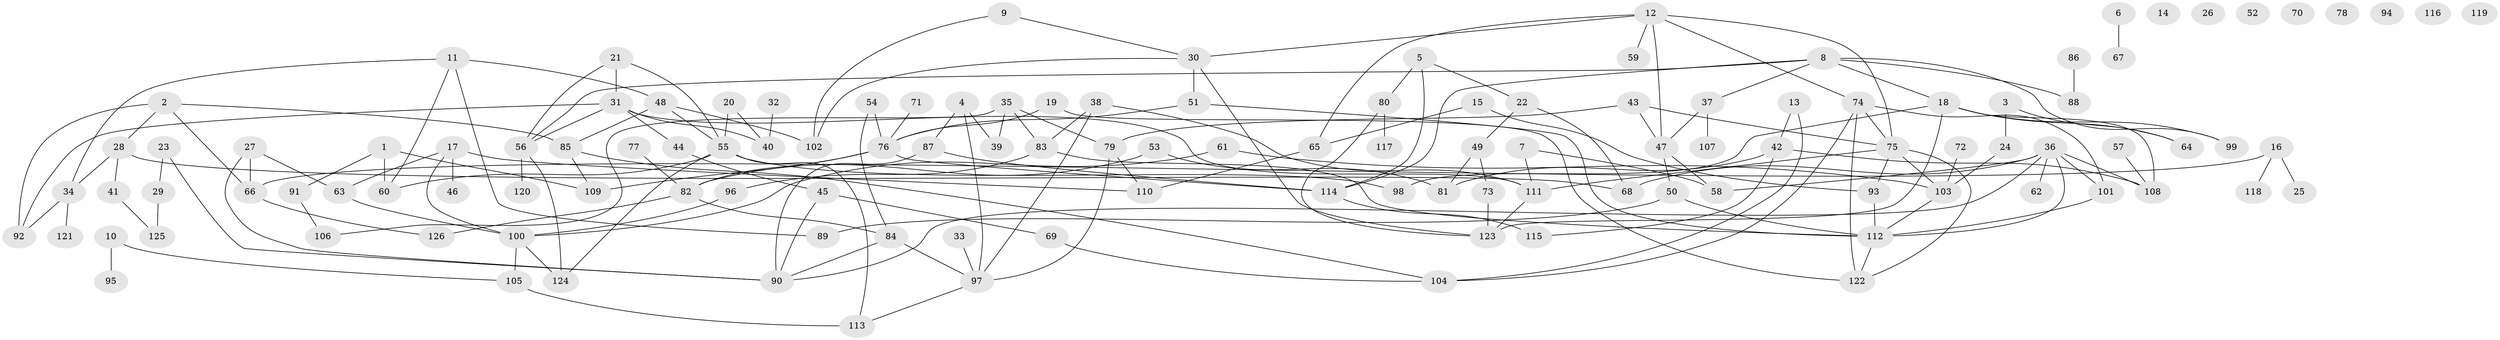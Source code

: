 // coarse degree distribution, {3: 0.16666666666666666, 5: 0.16666666666666666, 8: 0.047619047619047616, 2: 0.21428571428571427, 7: 0.07142857142857142, 10: 0.023809523809523808, 6: 0.11904761904761904, 4: 0.07142857142857142, 9: 0.023809523809523808, 1: 0.09523809523809523}
// Generated by graph-tools (version 1.1) at 2025/48/03/04/25 22:48:28]
// undirected, 126 vertices, 181 edges
graph export_dot {
  node [color=gray90,style=filled];
  1;
  2;
  3;
  4;
  5;
  6;
  7;
  8;
  9;
  10;
  11;
  12;
  13;
  14;
  15;
  16;
  17;
  18;
  19;
  20;
  21;
  22;
  23;
  24;
  25;
  26;
  27;
  28;
  29;
  30;
  31;
  32;
  33;
  34;
  35;
  36;
  37;
  38;
  39;
  40;
  41;
  42;
  43;
  44;
  45;
  46;
  47;
  48;
  49;
  50;
  51;
  52;
  53;
  54;
  55;
  56;
  57;
  58;
  59;
  60;
  61;
  62;
  63;
  64;
  65;
  66;
  67;
  68;
  69;
  70;
  71;
  72;
  73;
  74;
  75;
  76;
  77;
  78;
  79;
  80;
  81;
  82;
  83;
  84;
  85;
  86;
  87;
  88;
  89;
  90;
  91;
  92;
  93;
  94;
  95;
  96;
  97;
  98;
  99;
  100;
  101;
  102;
  103;
  104;
  105;
  106;
  107;
  108;
  109;
  110;
  111;
  112;
  113;
  114;
  115;
  116;
  117;
  118;
  119;
  120;
  121;
  122;
  123;
  124;
  125;
  126;
  1 -- 60;
  1 -- 91;
  1 -- 109;
  2 -- 28;
  2 -- 66;
  2 -- 85;
  2 -- 92;
  3 -- 24;
  3 -- 64;
  4 -- 39;
  4 -- 87;
  4 -- 97;
  5 -- 22;
  5 -- 80;
  5 -- 114;
  6 -- 67;
  7 -- 58;
  7 -- 111;
  8 -- 18;
  8 -- 37;
  8 -- 56;
  8 -- 88;
  8 -- 99;
  8 -- 114;
  9 -- 30;
  9 -- 102;
  10 -- 95;
  10 -- 105;
  11 -- 34;
  11 -- 48;
  11 -- 60;
  11 -- 89;
  12 -- 30;
  12 -- 47;
  12 -- 59;
  12 -- 65;
  12 -- 74;
  12 -- 75;
  13 -- 42;
  13 -- 104;
  15 -- 65;
  15 -- 93;
  16 -- 25;
  16 -- 66;
  16 -- 118;
  17 -- 46;
  17 -- 63;
  17 -- 100;
  17 -- 110;
  18 -- 64;
  18 -- 98;
  18 -- 99;
  18 -- 108;
  18 -- 123;
  19 -- 76;
  19 -- 122;
  20 -- 40;
  20 -- 55;
  21 -- 31;
  21 -- 55;
  21 -- 56;
  22 -- 49;
  22 -- 68;
  23 -- 29;
  23 -- 90;
  24 -- 103;
  27 -- 63;
  27 -- 66;
  27 -- 90;
  28 -- 34;
  28 -- 41;
  28 -- 68;
  29 -- 125;
  30 -- 51;
  30 -- 102;
  30 -- 123;
  31 -- 40;
  31 -- 44;
  31 -- 56;
  31 -- 92;
  31 -- 111;
  32 -- 40;
  33 -- 97;
  34 -- 92;
  34 -- 121;
  35 -- 39;
  35 -- 79;
  35 -- 83;
  35 -- 106;
  36 -- 58;
  36 -- 62;
  36 -- 68;
  36 -- 90;
  36 -- 101;
  36 -- 108;
  36 -- 112;
  37 -- 47;
  37 -- 107;
  38 -- 83;
  38 -- 97;
  38 -- 111;
  41 -- 125;
  42 -- 81;
  42 -- 108;
  42 -- 115;
  43 -- 47;
  43 -- 75;
  43 -- 79;
  44 -- 45;
  45 -- 69;
  45 -- 90;
  47 -- 50;
  47 -- 58;
  48 -- 55;
  48 -- 85;
  48 -- 102;
  49 -- 73;
  49 -- 81;
  50 -- 89;
  50 -- 112;
  51 -- 76;
  51 -- 112;
  53 -- 81;
  53 -- 82;
  54 -- 76;
  54 -- 84;
  55 -- 60;
  55 -- 98;
  55 -- 113;
  55 -- 124;
  56 -- 120;
  56 -- 124;
  57 -- 108;
  61 -- 100;
  61 -- 103;
  63 -- 100;
  65 -- 110;
  66 -- 126;
  69 -- 104;
  71 -- 76;
  72 -- 103;
  73 -- 123;
  74 -- 75;
  74 -- 101;
  74 -- 104;
  74 -- 122;
  75 -- 93;
  75 -- 103;
  75 -- 111;
  75 -- 122;
  76 -- 82;
  76 -- 109;
  76 -- 114;
  77 -- 82;
  79 -- 97;
  79 -- 110;
  80 -- 117;
  80 -- 123;
  82 -- 84;
  82 -- 126;
  83 -- 96;
  83 -- 112;
  84 -- 90;
  84 -- 97;
  85 -- 104;
  85 -- 109;
  86 -- 88;
  87 -- 90;
  87 -- 114;
  91 -- 106;
  93 -- 112;
  96 -- 100;
  97 -- 113;
  100 -- 105;
  100 -- 124;
  101 -- 112;
  103 -- 112;
  105 -- 113;
  111 -- 123;
  112 -- 122;
  114 -- 115;
}
